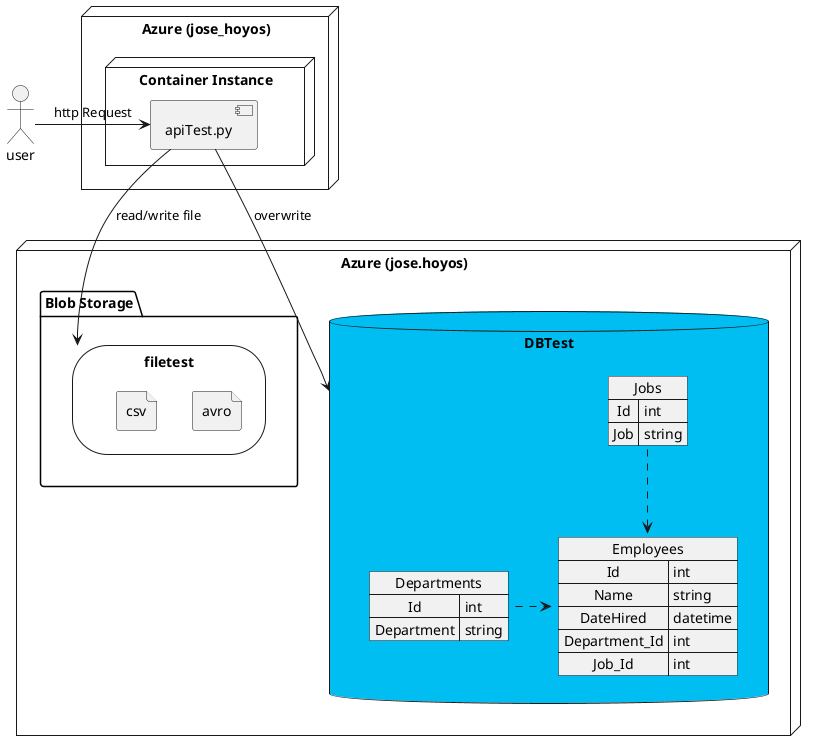 @startuml
actor user

node "Azure (jose_hoyos)"{
    node "Container Instance"{
        [apiTest.py]
    }       
}

node "Azure (jose.hoyos)"{

    package "Blob Storage"{
        storage filetest{
            file avro
            file csv
        }
    }

    database DBTest #00BEF2 {
        map Departments{
            Id => int
            Department => string
        }
        map Employees{
            Id => int
            Name => string
            DateHired => datetime
            Department_Id => int
            Job_Id => int
        }
        map Jobs{
            Id => int
            Job => string
        }
        
    }
}


user -> [apiTest.py]: http Request
[apiTest.py] --> DBTest: overwrite
[apiTest.py] --> filetest: read/write file
Departments .> Employees
Jobs ..> Employees
@enduml

